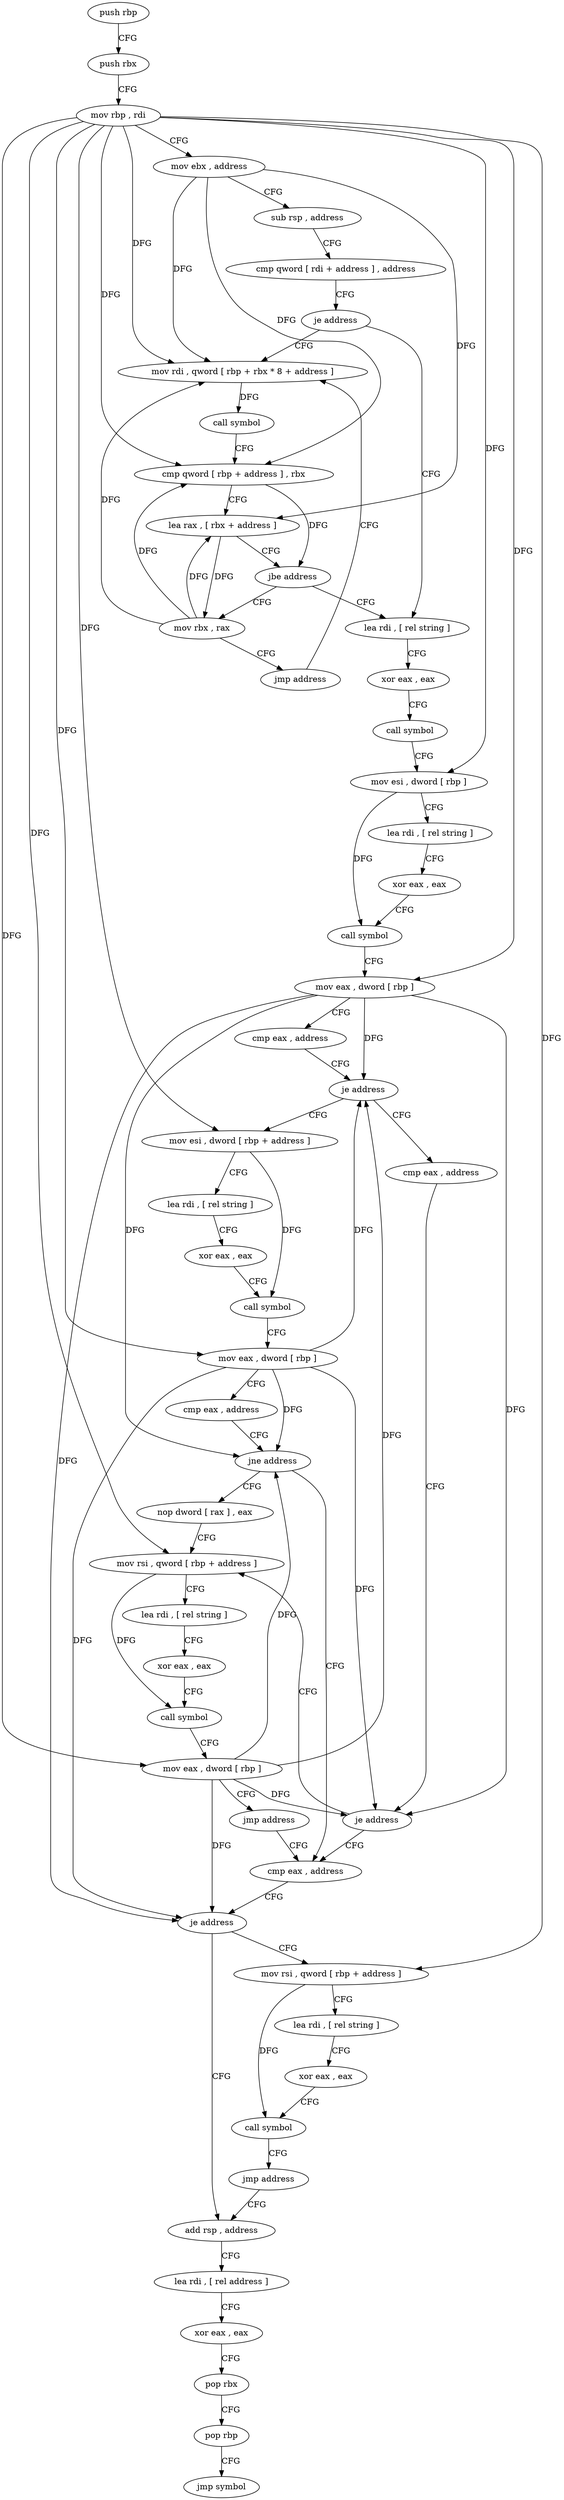digraph "func" {
"123504" [label = "push rbp" ]
"123505" [label = "push rbx" ]
"123506" [label = "mov rbp , rdi" ]
"123509" [label = "mov ebx , address" ]
"123514" [label = "sub rsp , address" ]
"123518" [label = "cmp qword [ rdi + address ] , address" ]
"123523" [label = "je address" ]
"123552" [label = "lea rdi , [ rel string ]" ]
"123525" [label = "mov rdi , qword [ rbp + rbx * 8 + address ]" ]
"123559" [label = "xor eax , eax" ]
"123561" [label = "call symbol" ]
"123566" [label = "mov esi , dword [ rbp ]" ]
"123569" [label = "lea rdi , [ rel string ]" ]
"123576" [label = "xor eax , eax" ]
"123578" [label = "call symbol" ]
"123583" [label = "mov eax , dword [ rbp ]" ]
"123586" [label = "cmp eax , address" ]
"123589" [label = "je address" ]
"123648" [label = "mov esi , dword [ rbp + address ]" ]
"123591" [label = "cmp eax , address" ]
"123530" [label = "call symbol" ]
"123535" [label = "cmp qword [ rbp + address ] , rbx" ]
"123539" [label = "lea rax , [ rbx + address ]" ]
"123543" [label = "jbe address" ]
"123545" [label = "mov rbx , rax" ]
"123651" [label = "lea rdi , [ rel string ]" ]
"123658" [label = "xor eax , eax" ]
"123660" [label = "call symbol" ]
"123665" [label = "mov eax , dword [ rbp ]" ]
"123668" [label = "cmp eax , address" ]
"123671" [label = "jne address" ]
"123596" [label = "cmp eax , address" ]
"123673" [label = "nop dword [ rax ] , eax" ]
"123594" [label = "je address" ]
"123680" [label = "mov rsi , qword [ rbp + address ]" ]
"123548" [label = "jmp address" ]
"123599" [label = "je address" ]
"123624" [label = "mov rsi , qword [ rbp + address ]" ]
"123601" [label = "add rsp , address" ]
"123684" [label = "lea rdi , [ rel string ]" ]
"123691" [label = "xor eax , eax" ]
"123693" [label = "call symbol" ]
"123698" [label = "mov eax , dword [ rbp ]" ]
"123701" [label = "jmp address" ]
"123628" [label = "lea rdi , [ rel string ]" ]
"123635" [label = "xor eax , eax" ]
"123637" [label = "call symbol" ]
"123642" [label = "jmp address" ]
"123605" [label = "lea rdi , [ rel address ]" ]
"123612" [label = "xor eax , eax" ]
"123614" [label = "pop rbx" ]
"123615" [label = "pop rbp" ]
"123616" [label = "jmp symbol" ]
"123504" -> "123505" [ label = "CFG" ]
"123505" -> "123506" [ label = "CFG" ]
"123506" -> "123509" [ label = "CFG" ]
"123506" -> "123566" [ label = "DFG" ]
"123506" -> "123583" [ label = "DFG" ]
"123506" -> "123525" [ label = "DFG" ]
"123506" -> "123535" [ label = "DFG" ]
"123506" -> "123648" [ label = "DFG" ]
"123506" -> "123665" [ label = "DFG" ]
"123506" -> "123680" [ label = "DFG" ]
"123506" -> "123698" [ label = "DFG" ]
"123506" -> "123624" [ label = "DFG" ]
"123509" -> "123514" [ label = "CFG" ]
"123509" -> "123525" [ label = "DFG" ]
"123509" -> "123535" [ label = "DFG" ]
"123509" -> "123539" [ label = "DFG" ]
"123514" -> "123518" [ label = "CFG" ]
"123518" -> "123523" [ label = "CFG" ]
"123523" -> "123552" [ label = "CFG" ]
"123523" -> "123525" [ label = "CFG" ]
"123552" -> "123559" [ label = "CFG" ]
"123525" -> "123530" [ label = "DFG" ]
"123559" -> "123561" [ label = "CFG" ]
"123561" -> "123566" [ label = "CFG" ]
"123566" -> "123569" [ label = "CFG" ]
"123566" -> "123578" [ label = "DFG" ]
"123569" -> "123576" [ label = "CFG" ]
"123576" -> "123578" [ label = "CFG" ]
"123578" -> "123583" [ label = "CFG" ]
"123583" -> "123586" [ label = "CFG" ]
"123583" -> "123589" [ label = "DFG" ]
"123583" -> "123671" [ label = "DFG" ]
"123583" -> "123594" [ label = "DFG" ]
"123583" -> "123599" [ label = "DFG" ]
"123586" -> "123589" [ label = "CFG" ]
"123589" -> "123648" [ label = "CFG" ]
"123589" -> "123591" [ label = "CFG" ]
"123648" -> "123651" [ label = "CFG" ]
"123648" -> "123660" [ label = "DFG" ]
"123591" -> "123594" [ label = "CFG" ]
"123530" -> "123535" [ label = "CFG" ]
"123535" -> "123539" [ label = "CFG" ]
"123535" -> "123543" [ label = "DFG" ]
"123539" -> "123543" [ label = "CFG" ]
"123539" -> "123545" [ label = "DFG" ]
"123543" -> "123552" [ label = "CFG" ]
"123543" -> "123545" [ label = "CFG" ]
"123545" -> "123548" [ label = "CFG" ]
"123545" -> "123525" [ label = "DFG" ]
"123545" -> "123535" [ label = "DFG" ]
"123545" -> "123539" [ label = "DFG" ]
"123651" -> "123658" [ label = "CFG" ]
"123658" -> "123660" [ label = "CFG" ]
"123660" -> "123665" [ label = "CFG" ]
"123665" -> "123668" [ label = "CFG" ]
"123665" -> "123589" [ label = "DFG" ]
"123665" -> "123671" [ label = "DFG" ]
"123665" -> "123594" [ label = "DFG" ]
"123665" -> "123599" [ label = "DFG" ]
"123668" -> "123671" [ label = "CFG" ]
"123671" -> "123596" [ label = "CFG" ]
"123671" -> "123673" [ label = "CFG" ]
"123596" -> "123599" [ label = "CFG" ]
"123673" -> "123680" [ label = "CFG" ]
"123594" -> "123680" [ label = "CFG" ]
"123594" -> "123596" [ label = "CFG" ]
"123680" -> "123684" [ label = "CFG" ]
"123680" -> "123693" [ label = "DFG" ]
"123548" -> "123525" [ label = "CFG" ]
"123599" -> "123624" [ label = "CFG" ]
"123599" -> "123601" [ label = "CFG" ]
"123624" -> "123628" [ label = "CFG" ]
"123624" -> "123637" [ label = "DFG" ]
"123601" -> "123605" [ label = "CFG" ]
"123684" -> "123691" [ label = "CFG" ]
"123691" -> "123693" [ label = "CFG" ]
"123693" -> "123698" [ label = "CFG" ]
"123698" -> "123701" [ label = "CFG" ]
"123698" -> "123589" [ label = "DFG" ]
"123698" -> "123671" [ label = "DFG" ]
"123698" -> "123594" [ label = "DFG" ]
"123698" -> "123599" [ label = "DFG" ]
"123701" -> "123596" [ label = "CFG" ]
"123628" -> "123635" [ label = "CFG" ]
"123635" -> "123637" [ label = "CFG" ]
"123637" -> "123642" [ label = "CFG" ]
"123642" -> "123601" [ label = "CFG" ]
"123605" -> "123612" [ label = "CFG" ]
"123612" -> "123614" [ label = "CFG" ]
"123614" -> "123615" [ label = "CFG" ]
"123615" -> "123616" [ label = "CFG" ]
}
